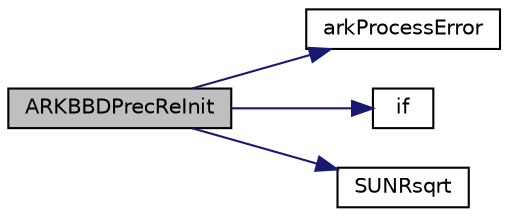 digraph "ARKBBDPrecReInit"
{
  edge [fontname="Helvetica",fontsize="10",labelfontname="Helvetica",labelfontsize="10"];
  node [fontname="Helvetica",fontsize="10",shape=record];
  rankdir="LR";
  Node18 [label="ARKBBDPrecReInit",height=0.2,width=0.4,color="black", fillcolor="grey75", style="filled", fontcolor="black"];
  Node18 -> Node19 [color="midnightblue",fontsize="10",style="solid",fontname="Helvetica"];
  Node19 [label="arkProcessError",height=0.2,width=0.4,color="black", fillcolor="white", style="filled",URL="$dc/d49/arkode_8c.html#aba6159e58f2e8ed8560e9bdbf6f6d4c0"];
  Node18 -> Node20 [color="midnightblue",fontsize="10",style="solid",fontname="Helvetica"];
  Node20 [label="if",height=0.2,width=0.4,color="black", fillcolor="white", style="filled",URL="$dc/ddc/3rd_party_2flex-2_85_835_2parse_8c.html#a5468319b5337c3d6192d299ceb3062fc"];
  Node18 -> Node21 [color="midnightblue",fontsize="10",style="solid",fontname="Helvetica"];
  Node21 [label="SUNRsqrt",height=0.2,width=0.4,color="black", fillcolor="white", style="filled",URL="$d7/d31/sundials__math_8h.html#ab93cb211d416e7ad32fdcde65d3e2178"];
}
